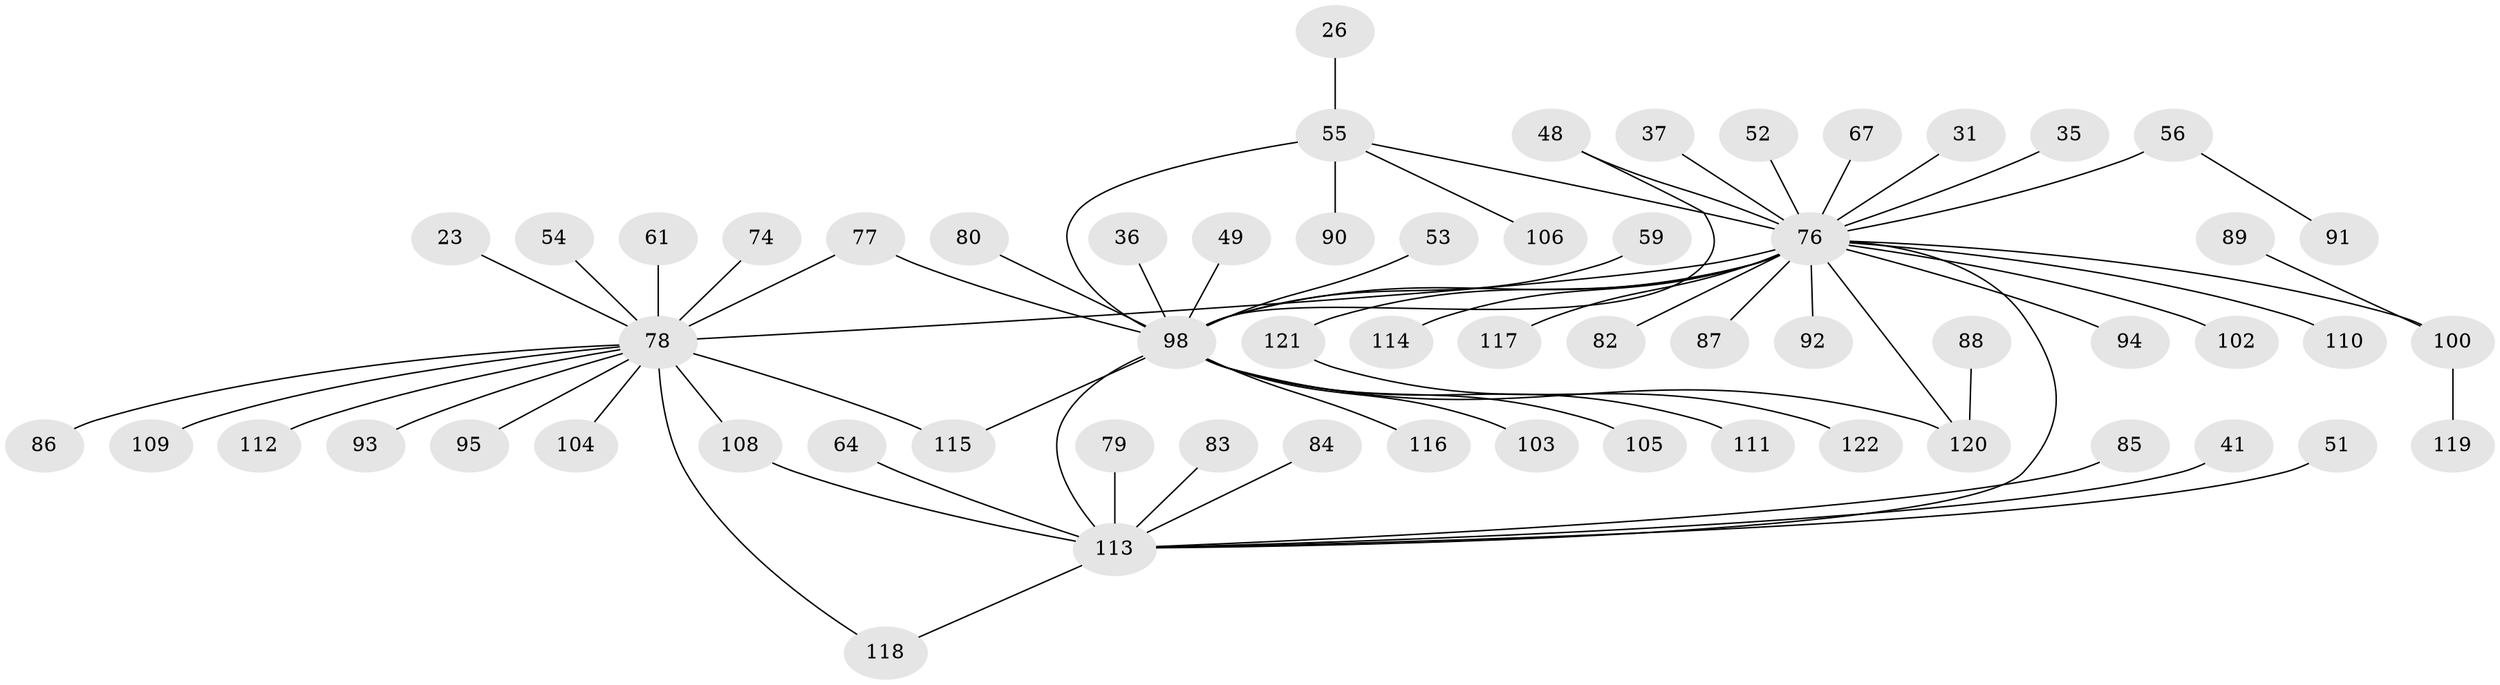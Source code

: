 // original degree distribution, {10: 0.00819672131147541, 21: 0.00819672131147541, 29: 0.00819672131147541, 3: 0.16393442622950818, 2: 0.1885245901639344, 6: 0.00819672131147541, 4: 0.040983606557377046, 14: 0.00819672131147541, 12: 0.00819672131147541, 5: 0.02459016393442623, 1: 0.5327868852459017}
// Generated by graph-tools (version 1.1) at 2025/50/03/04/25 21:50:46]
// undirected, 61 vertices, 68 edges
graph export_dot {
graph [start="1"]
  node [color=gray90,style=filled];
  23;
  26;
  31;
  35;
  36;
  37 [super="+21"];
  41;
  48 [super="+29"];
  49;
  51;
  52;
  53;
  54;
  55 [super="+1+14"];
  56 [super="+39"];
  59;
  61;
  64;
  67;
  74;
  76 [super="+60+17+22"];
  77 [super="+71"];
  78 [super="+43+68+62"];
  79;
  80;
  82 [super="+32"];
  83;
  84 [super="+75"];
  85;
  86;
  87;
  88;
  89;
  90 [super="+8+46"];
  91;
  92;
  93;
  94;
  95;
  98 [super="+6+72+2"];
  100 [super="+25+81"];
  102;
  103;
  104;
  105 [super="+28"];
  106;
  108 [super="+58"];
  109;
  110;
  111 [super="+42"];
  112;
  113 [super="+44+30+38"];
  114;
  115 [super="+33+99"];
  116;
  117 [super="+73"];
  118 [super="+96+101"];
  119;
  120 [super="+97+107"];
  121 [super="+45"];
  122;
  23 -- 78;
  26 -- 55;
  31 -- 76;
  35 -- 76;
  36 -- 98;
  37 -- 76;
  41 -- 113;
  48 -- 76;
  48 -- 98;
  49 -- 98;
  51 -- 113;
  52 -- 76;
  53 -- 98;
  54 -- 78;
  55 -- 98 [weight=5];
  55 -- 106;
  55 -- 90;
  55 -- 76 [weight=4];
  56 -- 91;
  56 -- 76 [weight=2];
  59 -- 98;
  61 -- 78;
  64 -- 113;
  67 -- 76;
  74 -- 78;
  76 -- 100 [weight=2];
  76 -- 78 [weight=4];
  76 -- 87;
  76 -- 92;
  76 -- 94;
  76 -- 98 [weight=3];
  76 -- 102;
  76 -- 110;
  76 -- 113;
  76 -- 114;
  76 -- 121 [weight=2];
  76 -- 120;
  76 -- 82;
  76 -- 117;
  77 -- 98;
  77 -- 78;
  78 -- 108;
  78 -- 104;
  78 -- 109;
  78 -- 112;
  78 -- 93;
  78 -- 86;
  78 -- 95;
  78 -- 115;
  78 -- 118;
  79 -- 113;
  80 -- 98;
  83 -- 113;
  84 -- 113;
  85 -- 113;
  88 -- 120;
  89 -- 100;
  98 -- 103;
  98 -- 116;
  98 -- 120 [weight=3];
  98 -- 105;
  98 -- 115;
  98 -- 111;
  98 -- 113 [weight=3];
  100 -- 119;
  108 -- 113;
  113 -- 118;
  121 -- 122;
}
